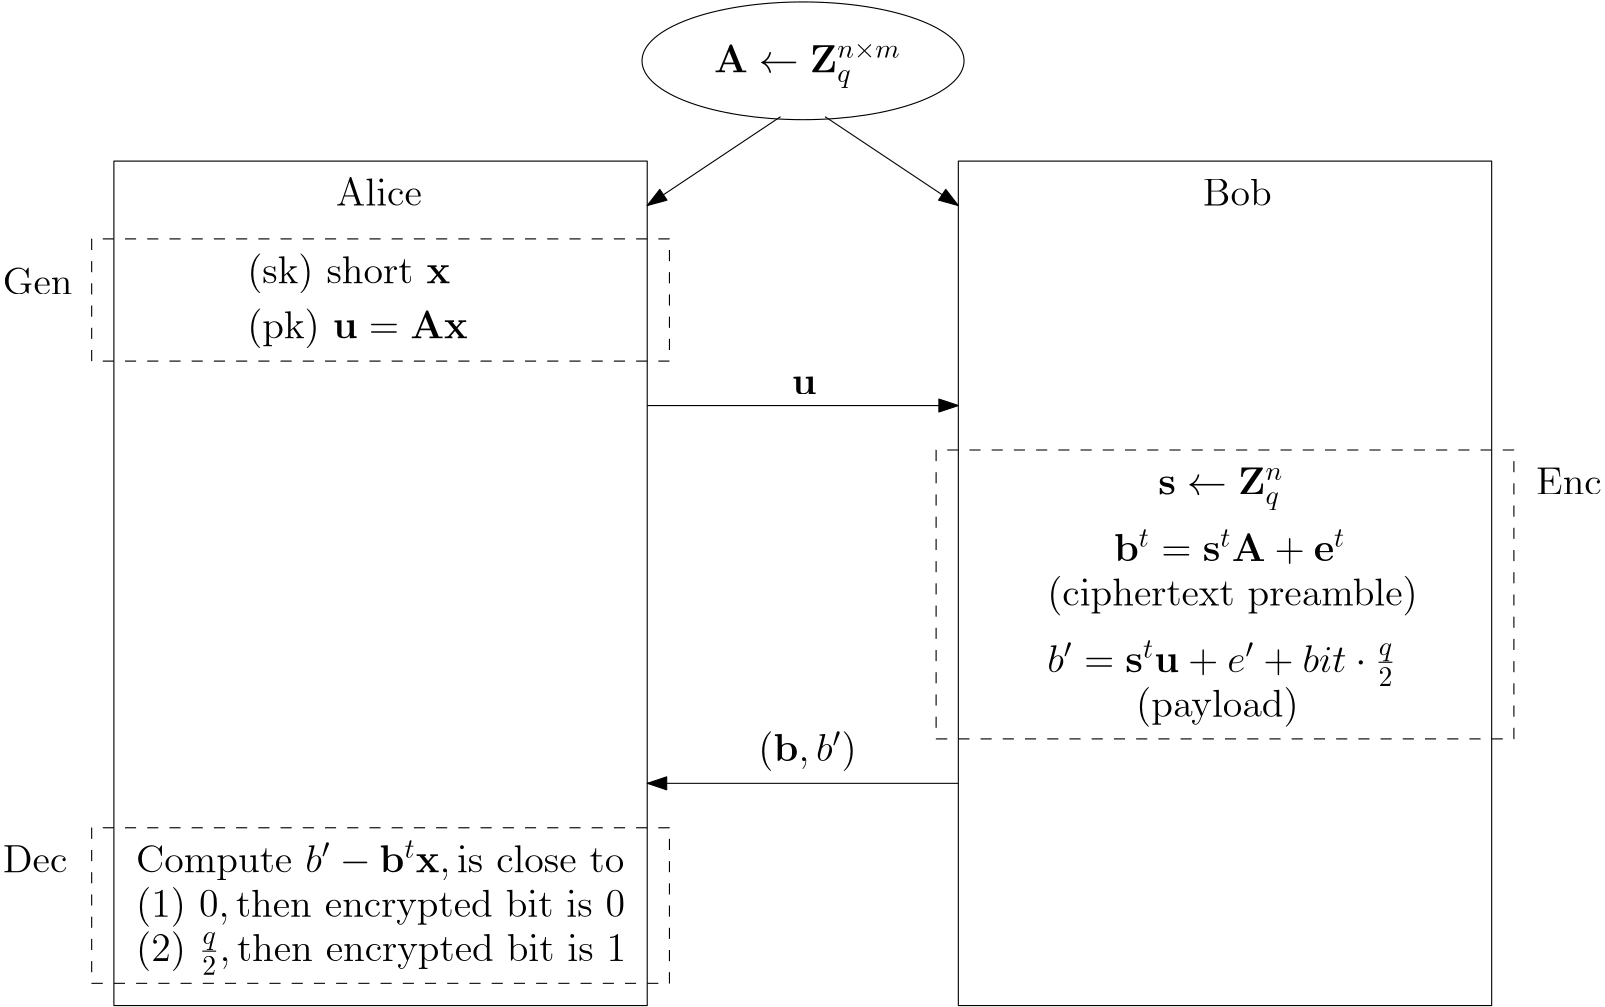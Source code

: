 <?xml version="1.0"?>
<!DOCTYPE ipe SYSTEM "ipe.dtd">
<ipe version="70212" creator="Ipe 7.2.13">
<info created="D:20200529180357" modified="D:20200529195855"/>
<ipestyle name="basic">
<symbol name="arrow/arc(spx)">
<path stroke="sym-stroke" fill="sym-stroke" pen="sym-pen">
0 0 m
-1 0.333 l
-1 -0.333 l
h
</path>
</symbol>
<symbol name="arrow/farc(spx)">
<path stroke="sym-stroke" fill="white" pen="sym-pen">
0 0 m
-1 0.333 l
-1 -0.333 l
h
</path>
</symbol>
<symbol name="arrow/ptarc(spx)">
<path stroke="sym-stroke" fill="sym-stroke" pen="sym-pen">
0 0 m
-1 0.333 l
-0.8 0 l
-1 -0.333 l
h
</path>
</symbol>
<symbol name="arrow/fptarc(spx)">
<path stroke="sym-stroke" fill="white" pen="sym-pen">
0 0 m
-1 0.333 l
-0.8 0 l
-1 -0.333 l
h
</path>
</symbol>
<symbol name="mark/circle(sx)" transformations="translations">
<path fill="sym-stroke">
0.6 0 0 0.6 0 0 e
0.4 0 0 0.4 0 0 e
</path>
</symbol>
<symbol name="mark/disk(sx)" transformations="translations">
<path fill="sym-stroke">
0.6 0 0 0.6 0 0 e
</path>
</symbol>
<symbol name="mark/fdisk(sfx)" transformations="translations">
<group>
<path fill="sym-fill">
0.5 0 0 0.5 0 0 e
</path>
<path fill="sym-stroke" fillrule="eofill">
0.6 0 0 0.6 0 0 e
0.4 0 0 0.4 0 0 e
</path>
</group>
</symbol>
<symbol name="mark/box(sx)" transformations="translations">
<path fill="sym-stroke" fillrule="eofill">
-0.6 -0.6 m
0.6 -0.6 l
0.6 0.6 l
-0.6 0.6 l
h
-0.4 -0.4 m
0.4 -0.4 l
0.4 0.4 l
-0.4 0.4 l
h
</path>
</symbol>
<symbol name="mark/square(sx)" transformations="translations">
<path fill="sym-stroke">
-0.6 -0.6 m
0.6 -0.6 l
0.6 0.6 l
-0.6 0.6 l
h
</path>
</symbol>
<symbol name="mark/fsquare(sfx)" transformations="translations">
<group>
<path fill="sym-fill">
-0.5 -0.5 m
0.5 -0.5 l
0.5 0.5 l
-0.5 0.5 l
h
</path>
<path fill="sym-stroke" fillrule="eofill">
-0.6 -0.6 m
0.6 -0.6 l
0.6 0.6 l
-0.6 0.6 l
h
-0.4 -0.4 m
0.4 -0.4 l
0.4 0.4 l
-0.4 0.4 l
h
</path>
</group>
</symbol>
<symbol name="mark/cross(sx)" transformations="translations">
<group>
<path fill="sym-stroke">
-0.43 -0.57 m
0.57 0.43 l
0.43 0.57 l
-0.57 -0.43 l
h
</path>
<path fill="sym-stroke">
-0.43 0.57 m
0.57 -0.43 l
0.43 -0.57 l
-0.57 0.43 l
h
</path>
</group>
</symbol>
<symbol name="arrow/fnormal(spx)">
<path stroke="sym-stroke" fill="white" pen="sym-pen">
0 0 m
-1 0.333 l
-1 -0.333 l
h
</path>
</symbol>
<symbol name="arrow/pointed(spx)">
<path stroke="sym-stroke" fill="sym-stroke" pen="sym-pen">
0 0 m
-1 0.333 l
-0.8 0 l
-1 -0.333 l
h
</path>
</symbol>
<symbol name="arrow/fpointed(spx)">
<path stroke="sym-stroke" fill="white" pen="sym-pen">
0 0 m
-1 0.333 l
-0.8 0 l
-1 -0.333 l
h
</path>
</symbol>
<symbol name="arrow/linear(spx)">
<path stroke="sym-stroke" pen="sym-pen">
-1 0.333 m
0 0 l
-1 -0.333 l
</path>
</symbol>
<symbol name="arrow/fdouble(spx)">
<path stroke="sym-stroke" fill="white" pen="sym-pen">
0 0 m
-1 0.333 l
-1 -0.333 l
h
-1 0 m
-2 0.333 l
-2 -0.333 l
h
</path>
</symbol>
<symbol name="arrow/double(spx)">
<path stroke="sym-stroke" fill="sym-stroke" pen="sym-pen">
0 0 m
-1 0.333 l
-1 -0.333 l
h
-1 0 m
-2 0.333 l
-2 -0.333 l
h
</path>
</symbol>
<pen name="heavier" value="0.8"/>
<pen name="fat" value="1.2"/>
<pen name="ultrafat" value="2"/>
<symbolsize name="large" value="5"/>
<symbolsize name="small" value="2"/>
<symbolsize name="tiny" value="1.1"/>
<arrowsize name="large" value="10"/>
<arrowsize name="small" value="5"/>
<arrowsize name="tiny" value="3"/>
<color name="red" value="1 0 0"/>
<color name="green" value="0 1 0"/>
<color name="blue" value="0 0 1"/>
<color name="yellow" value="1 1 0"/>
<color name="orange" value="1 0.647 0"/>
<color name="gold" value="1 0.843 0"/>
<color name="purple" value="0.627 0.125 0.941"/>
<color name="gray" value="0.745"/>
<color name="brown" value="0.647 0.165 0.165"/>
<color name="navy" value="0 0 0.502"/>
<color name="pink" value="1 0.753 0.796"/>
<color name="seagreen" value="0.18 0.545 0.341"/>
<color name="turquoise" value="0.251 0.878 0.816"/>
<color name="violet" value="0.933 0.51 0.933"/>
<color name="darkblue" value="0 0 0.545"/>
<color name="darkcyan" value="0 0.545 0.545"/>
<color name="darkgray" value="0.663"/>
<color name="darkgreen" value="0 0.392 0"/>
<color name="darkmagenta" value="0.545 0 0.545"/>
<color name="darkorange" value="1 0.549 0"/>
<color name="darkred" value="0.545 0 0"/>
<color name="lightblue" value="0.678 0.847 0.902"/>
<color name="lightcyan" value="0.878 1 1"/>
<color name="lightgray" value="0.827"/>
<color name="lightgreen" value="0.565 0.933 0.565"/>
<color name="lightyellow" value="1 1 0.878"/>
<dashstyle name="dashed" value="[4] 0"/>
<dashstyle name="dotted" value="[1 3] 0"/>
<dashstyle name="dash dotted" value="[4 2 1 2] 0"/>
<dashstyle name="dash dot dotted" value="[4 2 1 2 1 2] 0"/>
<textsize name="large" value="\large"/>
<textsize name="small" value="\small"/>
<textsize name="tiny" value="\tiny"/>
<textsize name="Large" value="\Large"/>
<textsize name="LARGE" value="\LARGE"/>
<textsize name="huge" value="\huge"/>
<textsize name="Huge" value="\Huge"/>
<textsize name="footnote" value="\footnotesize"/>
<textstyle name="center" begin="\begin{center}" end="\end{center}"/>
<textstyle name="itemize" begin="\begin{itemize}" end="\end{itemize}"/>
<textstyle name="item" begin="\begin{itemize}\item{}" end="\end{itemize}"/>
<gridsize name="4 pts" value="4"/>
<gridsize name="8 pts (~3 mm)" value="8"/>
<gridsize name="16 pts (~6 mm)" value="16"/>
<gridsize name="32 pts (~12 mm)" value="32"/>
<gridsize name="10 pts (~3.5 mm)" value="10"/>
<gridsize name="20 pts (~7 mm)" value="20"/>
<gridsize name="14 pts (~5 mm)" value="14"/>
<gridsize name="28 pts (~10 mm)" value="28"/>
<gridsize name="56 pts (~20 mm)" value="56"/>
<anglesize name="90 deg" value="90"/>
<anglesize name="60 deg" value="60"/>
<anglesize name="45 deg" value="45"/>
<anglesize name="30 deg" value="30"/>
<anglesize name="22.5 deg" value="22.5"/>
<opacity name="10%" value="0.1"/>
<opacity name="30%" value="0.3"/>
<opacity name="50%" value="0.5"/>
<opacity name="75%" value="0.75"/>
<tiling name="falling" angle="-60" step="4" width="1"/>
<tiling name="rising" angle="30" step="4" width="1"/>
</ipestyle>
<page>
<layer name="alpha"/>
<view layers="alpha" active="alpha"/>
<path layer="alpha" matrix="1.5 0 0 1.9 -96 -662.4" stroke="black">
96 736 m
96 576 l
224 576 l
224 736 l
h
</path>
<path matrix="1.5 0 0 1.9 -176 -662.4" stroke="black">
352 736 m
352 576 l
480 576 l
480 736 l
h
</path>
<path matrix="2.29136 0 0 0.837722 -363.818 128.735" stroke="black">
25.2982 0 0 25.2982 288 768 e
</path>
<text matrix="1 0 0 1 -8 0" transformations="translations" pos="136 720" stroke="black" type="label" width="30.821" height="9.963" depth="0" valign="baseline" size="Large">Alice</text>
<text matrix="1 0 0 1 16 0" transformations="translations" pos="424 720" stroke="black" type="label" width="24.775" height="9.963" depth="0" valign="baseline" size="Large">Bob</text>
<text matrix="1 0 0 1 -56 4" transformations="translations" pos="152 688" stroke="black" type="label" width="73.057" height="10.756" depth="3.59" valign="baseline" size="Large" style="math">(\mbox{sk}) \ \mbox{short } \mathbf{x}</text>
<text matrix="1 0 0 -0.0540184 -176 710.245" transformations="translations" pos="272 704" stroke="black" type="label" width="79.393" height="10.756" depth="3.59" valign="baseline" size="Large" style="math">(\mbox{pk}) \  \mathbf{u} = \mathbf{Ax}</text>
<text matrix="1 0 0 1 32 -64" transformations="translations" pos="392 680" stroke="black" type="label" width="45.023" height="9.837" depth="5.49" valign="baseline" size="Large" style="math">\mathbf{s} \gets \mathbf{Z}_q^n</text>
<text matrix="1 0 0 1 128 -40" transformations="translations" pos="280 632" stroke="black" type="label" width="83.369" height="11.34" depth="1.09" valign="baseline" size="Large" style="math">\mathbf{b}^t = \mathbf{s}^t \mathbf{A} + \mathbf{e}^t</text>
<text matrix="1 0 0 1 96 -64" transformations="translations" pos="288 616" stroke="black" type="label" width="125.456" height="11.331" depth="4.95" valign="baseline" size="Large" style="math">b&apos; = \mathbf{s}^t \mathbf{u} + e&apos; + bit \cdot \frac{q}{2}</text>
<text matrix="1 0 0 1 -16 0" transformations="translations" pos="280 768" stroke="black" type="label" width="67.341" height="11.011" depth="5.49" valign="baseline" size="Large" style="math">\mathbf{A} \gets \mathbf{Z}_q^{n \times m}</text>
<text matrix="1 0 0 1 104 -64" transformations="translations" pos="280 640" stroke="black" type="label" width="133.448" height="10.756" depth="3.59" valign="baseline" size="Large" style="math">(\mbox{ciphertext preamble})</text>
<text matrix="1 0 0 1 128 -40" transformations="translations" pos="288 576" stroke="black" type="label" width="58.53" height="10.756" depth="3.59" valign="baseline" size="Large" style="math">(\mbox{payload})</text>
<text matrix="1 0 0 1 12 -36" transformations="translations" pos="280 688" stroke="black" type="label" width="8.966" height="6.376" depth="0" valign="baseline" size="Large" style="math">\mathbf{u}
</text>
<text matrix="1 0 0 1 -16 -104" transformations="translations" pos="296 624" stroke="black" type="label" width="35.395" height="10.756" depth="3.59" valign="baseline" size="Large" style="math">(\mathbf{b}, b&apos;)</text>
<text matrix="1 0 0 1 -120 -152" transformations="translations" pos="176 632" stroke="black" type="label" width="175.735" height="11.333" depth="2.79" valign="baseline" size="Large" style="math">\mbox{Compute } b&apos; - \mathbf{b}^t \mathbf{x}, \mbox{is close to}</text>
<text matrix="1 0 0 1 -96 -96" transformations="translations" pos="152 560" stroke="black" type="label" width="176.107" height="10.756" depth="3.59" valign="baseline" size="Large" style="math">(1) \ 0, \mbox{then encrypted bit is } 0</text>
<text matrix="1 0 0 1 -160 -88" transformations="translations" pos="216 536" stroke="black" type="label" width="176.456" height="10.757" depth="4.95" valign="baseline" size="Large" style="math">(2) \ \frac{q}{2}, \mbox{then encrypted bit is } 1</text>
<path matrix="1 0 0 1.1 -16 -66.4" stroke="black" dash="dashed">
56 704 m
56 664 l
264 664 l
264 704 l
h
</path>
<text matrix="1 0 0 1 -32 0" transformations="translations" pos="40 688" stroke="black" type="label" width="25.069" height="9.803" depth="0" valign="baseline" size="Large" style="math">\mbox{Gen}</text>
<path matrix="1 0 0 1 0 -24" stroke="black" dash="dashed">
344 656 m
344 552 l
552 552 l
552 656 l
h
</path>
<text matrix="1 0 0 1 -16 0" transformations="translations" pos="576 616" stroke="black" type="label" width="23.605" height="9.803" depth="0" valign="baseline" size="Large" style="math">\mbox{Enc}</text>
<path stroke="black" arrow="normal/normal">
240 648 m
352 648 l
</path>
<path stroke="black" arrow="normal/normal">
352 512 m
240 512 l
</path>
<path stroke="black" dash="dashed">
40 496 m
40 440 l
248 440 l
248 496 l
h
</path>
<text matrix="1 0 0 1 -8 0" transformations="translations" pos="16 480" stroke="black" type="label" width="23.214" height="9.803" depth="0" valign="baseline" size="Large" style="math">\mbox{Dec}</text>
<path stroke="black" arrow="normal/normal">
288 752 m
240 720 l
</path>
<path stroke="black" arrow="normal/normal">
304 752 m
352 720 l
</path>
</page>
</ipe>
